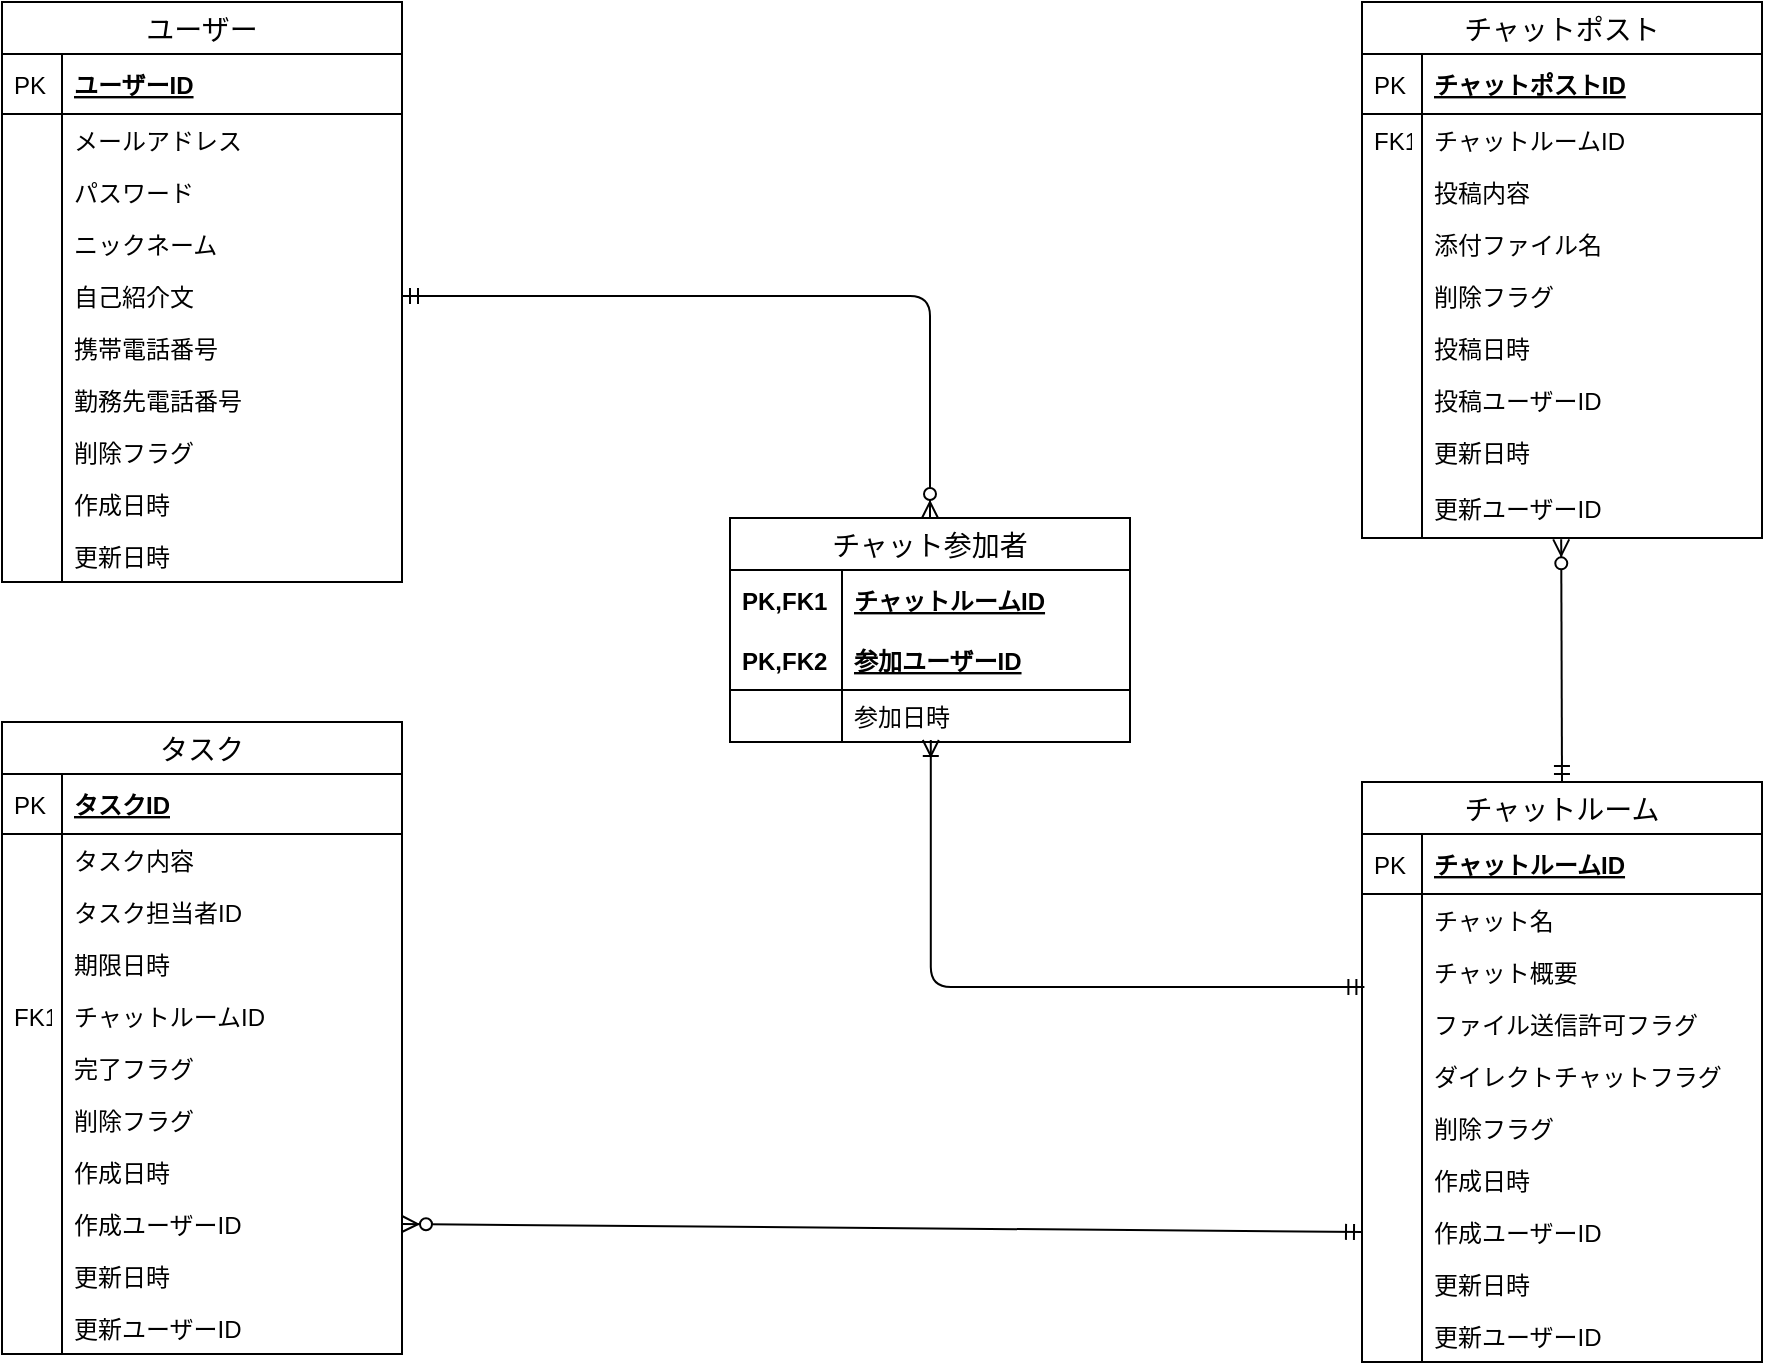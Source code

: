 <mxfile version="13.1.3">
    <diagram id="6hGFLwfOUW9BJ-s0fimq" name="Page-1">
        <mxGraphModel dx="1619" dy="903" grid="1" gridSize="10" guides="1" tooltips="1" connect="1" arrows="1" fold="1" page="1" pageScale="1" pageWidth="1169" pageHeight="827" math="0" shadow="0">
            <root>
                <mxCell id="0"/>
                <mxCell id="1" parent="0"/>
                <mxCell id="18" value="" style="edgeStyle=orthogonalEdgeStyle;fontSize=12;html=1;endArrow=ERzeroToMany;startArrow=ERmandOne;exitX=1;exitY=0.5;exitDx=0;exitDy=0;entryX=0.5;entryY=0;entryDx=0;entryDy=0;" edge="1" parent="1" source="fFeSc8yLZqjDh52FjGIH-8" target="48">
                    <mxGeometry width="100" height="100" relative="1" as="geometry">
                        <mxPoint x="478" y="240" as="sourcePoint"/>
                        <mxPoint x="584" y="362" as="targetPoint"/>
                    </mxGeometry>
                </mxCell>
                <mxCell id="20" value="" style="edgeStyle=orthogonalEdgeStyle;fontSize=12;html=1;endArrow=ERoneToMany;startArrow=ERmandOne;exitX=0.006;exitY=0.789;exitDx=0;exitDy=0;exitPerimeter=0;entryX=0.502;entryY=0.962;entryDx=0;entryDy=0;entryPerimeter=0;" edge="1" parent="1" source="fFeSc8yLZqjDh52FjGIH-55" target="53">
                    <mxGeometry width="100" height="100" relative="1" as="geometry">
                        <mxPoint x="654" y="490" as="sourcePoint"/>
                        <mxPoint x="587" y="468" as="targetPoint"/>
                    </mxGeometry>
                </mxCell>
                <mxCell id="21" value="" style="fontSize=12;html=1;endArrow=ERzeroToMany;startArrow=ERmandOne;exitX=0.5;exitY=0;exitDx=0;exitDy=0;entryX=0.498;entryY=1.024;entryDx=0;entryDy=0;entryPerimeter=0;" edge="1" parent="1" source="fFeSc8yLZqjDh52FjGIH-50" target="55">
                    <mxGeometry width="100" height="100" relative="1" as="geometry">
                        <mxPoint x="654" y="490" as="sourcePoint"/>
                        <mxPoint x="824" y="370" as="targetPoint"/>
                    </mxGeometry>
                </mxCell>
                <mxCell id="22" value="" style="fontSize=12;html=1;endArrow=ERzeroToMany;startArrow=ERmandOne;exitX=0;exitY=0.5;exitDx=0;exitDy=0;entryX=1;entryY=0.5;entryDx=0;entryDy=0;" edge="1" parent="1" source="fFeSc8yLZqjDh52FjGIH-101" target="fFeSc8yLZqjDh52FjGIH-91">
                    <mxGeometry width="100" height="100" relative="1" as="geometry">
                        <mxPoint x="654" y="490" as="sourcePoint"/>
                        <mxPoint x="754" y="390" as="targetPoint"/>
                    </mxGeometry>
                </mxCell>
                <mxCell id="48" value="チャット参加者" style="swimlane;fontStyle=0;childLayout=stackLayout;horizontal=1;startSize=26;horizontalStack=0;resizeParent=1;resizeParentMax=0;resizeLast=0;collapsible=1;marginBottom=0;align=center;fontSize=14;" vertex="1" parent="1">
                    <mxGeometry x="484" y="338" width="200" height="112" as="geometry"/>
                </mxCell>
                <mxCell id="49" value="チャットルームID" style="shape=partialRectangle;top=0;left=0;right=0;bottom=0;align=left;verticalAlign=middle;fillColor=none;spacingLeft=60;spacingRight=4;overflow=hidden;rotatable=0;points=[[0,0.5],[1,0.5]];portConstraint=eastwest;dropTarget=0;fontStyle=5;fontSize=12;" vertex="1" parent="48">
                    <mxGeometry y="26" width="200" height="30" as="geometry"/>
                </mxCell>
                <mxCell id="50" value="PK,FK1" style="shape=partialRectangle;fontStyle=1;top=0;left=0;bottom=0;fillColor=none;align=left;verticalAlign=middle;spacingLeft=4;spacingRight=4;overflow=hidden;rotatable=0;points=[];portConstraint=eastwest;part=1;fontSize=12;" vertex="1" connectable="0" parent="49">
                    <mxGeometry width="56" height="30" as="geometry"/>
                </mxCell>
                <mxCell id="51" value="参加ユーザーID" style="shape=partialRectangle;top=0;left=0;right=0;bottom=1;align=left;verticalAlign=middle;fillColor=none;spacingLeft=60;spacingRight=4;overflow=hidden;rotatable=0;points=[[0,0.5],[1,0.5]];portConstraint=eastwest;dropTarget=0;fontStyle=5;fontSize=12;" vertex="1" parent="48">
                    <mxGeometry y="56" width="200" height="30" as="geometry"/>
                </mxCell>
                <mxCell id="52" value="PK,FK2" style="shape=partialRectangle;fontStyle=1;top=0;left=0;bottom=0;fillColor=none;align=left;verticalAlign=middle;spacingLeft=4;spacingRight=4;overflow=hidden;rotatable=0;points=[];portConstraint=eastwest;part=1;fontSize=12;" vertex="1" connectable="0" parent="51">
                    <mxGeometry width="56" height="30" as="geometry"/>
                </mxCell>
                <mxCell id="53" value="参加日時" style="shape=partialRectangle;top=0;left=0;right=0;bottom=0;align=left;verticalAlign=top;fillColor=none;spacingLeft=60;spacingRight=4;overflow=hidden;rotatable=0;points=[[0,0.5],[1,0.5]];portConstraint=eastwest;dropTarget=0;fontSize=12;" vertex="1" parent="48">
                    <mxGeometry y="86" width="200" height="26" as="geometry"/>
                </mxCell>
                <mxCell id="54" value="" style="shape=partialRectangle;top=0;left=0;bottom=0;fillColor=none;align=left;verticalAlign=top;spacingLeft=4;spacingRight=4;overflow=hidden;rotatable=0;points=[];portConstraint=eastwest;part=1;fontSize=12;" vertex="1" connectable="0" parent="53">
                    <mxGeometry width="56" height="26" as="geometry"/>
                </mxCell>
                <mxCell id="fFeSc8yLZqjDh52FjGIH-1" value="ユーザー" style="swimlane;fontStyle=0;childLayout=stackLayout;horizontal=1;startSize=26;horizontalStack=0;resizeParent=1;resizeParentMax=0;resizeLast=0;collapsible=1;marginBottom=0;align=center;fontSize=14;" parent="1" vertex="1">
                    <mxGeometry x="120" y="80" width="200" height="290" as="geometry">
                        <mxRectangle x="80" y="160" width="70" height="26" as="alternateBounds"/>
                    </mxGeometry>
                </mxCell>
                <mxCell id="fFeSc8yLZqjDh52FjGIH-2" value="ユーザーID" style="shape=partialRectangle;top=0;left=0;right=0;bottom=1;align=left;verticalAlign=middle;fillColor=none;spacingLeft=34;spacingRight=4;overflow=hidden;rotatable=0;points=[[0,0.5],[1,0.5]];portConstraint=eastwest;dropTarget=0;fontStyle=5;fontSize=12;" parent="fFeSc8yLZqjDh52FjGIH-1" vertex="1">
                    <mxGeometry y="26" width="200" height="30" as="geometry"/>
                </mxCell>
                <mxCell id="fFeSc8yLZqjDh52FjGIH-3" value="PK" style="shape=partialRectangle;top=0;left=0;bottom=0;fillColor=none;align=left;verticalAlign=middle;spacingLeft=4;spacingRight=4;overflow=hidden;rotatable=0;points=[];portConstraint=eastwest;part=1;fontSize=12;" parent="fFeSc8yLZqjDh52FjGIH-2" vertex="1" connectable="0">
                    <mxGeometry width="30" height="30" as="geometry"/>
                </mxCell>
                <mxCell id="fFeSc8yLZqjDh52FjGIH-4" value="メールアドレス" style="shape=partialRectangle;top=0;left=0;right=0;bottom=0;align=left;verticalAlign=top;fillColor=none;spacingLeft=34;spacingRight=4;overflow=hidden;rotatable=0;points=[[0,0.5],[1,0.5]];portConstraint=eastwest;dropTarget=0;fontSize=12;" parent="fFeSc8yLZqjDh52FjGIH-1" vertex="1">
                    <mxGeometry y="56" width="200" height="26" as="geometry"/>
                </mxCell>
                <mxCell id="fFeSc8yLZqjDh52FjGIH-5" value="" style="shape=partialRectangle;top=0;left=0;bottom=0;fillColor=none;align=left;verticalAlign=top;spacingLeft=4;spacingRight=4;overflow=hidden;rotatable=0;points=[];portConstraint=eastwest;part=1;fontSize=12;" parent="fFeSc8yLZqjDh52FjGIH-4" vertex="1" connectable="0">
                    <mxGeometry width="30" height="26" as="geometry"/>
                </mxCell>
                <mxCell id="fFeSc8yLZqjDh52FjGIH-20" value="パスワード" style="shape=partialRectangle;top=0;left=0;right=0;bottom=0;align=left;verticalAlign=top;fillColor=none;spacingLeft=34;spacingRight=4;overflow=hidden;rotatable=0;points=[[0,0.5],[1,0.5]];portConstraint=eastwest;dropTarget=0;fontSize=12;" parent="fFeSc8yLZqjDh52FjGIH-1" vertex="1">
                    <mxGeometry y="82" width="200" height="26" as="geometry"/>
                </mxCell>
                <mxCell id="fFeSc8yLZqjDh52FjGIH-21" value="" style="shape=partialRectangle;top=0;left=0;bottom=0;fillColor=none;align=left;verticalAlign=top;spacingLeft=4;spacingRight=4;overflow=hidden;rotatable=0;points=[];portConstraint=eastwest;part=1;fontSize=12;" parent="fFeSc8yLZqjDh52FjGIH-20" vertex="1" connectable="0">
                    <mxGeometry width="30" height="26" as="geometry"/>
                </mxCell>
                <mxCell id="fFeSc8yLZqjDh52FjGIH-6" value="ニックネーム" style="shape=partialRectangle;top=0;left=0;right=0;bottom=0;align=left;verticalAlign=top;fillColor=none;spacingLeft=34;spacingRight=4;overflow=hidden;rotatable=0;points=[[0,0.5],[1,0.5]];portConstraint=eastwest;dropTarget=0;fontSize=12;labelBackgroundColor=none;" parent="fFeSc8yLZqjDh52FjGIH-1" vertex="1">
                    <mxGeometry y="108" width="200" height="26" as="geometry"/>
                </mxCell>
                <mxCell id="fFeSc8yLZqjDh52FjGIH-7" value="" style="shape=partialRectangle;top=0;left=0;bottom=0;fillColor=none;align=left;verticalAlign=top;spacingLeft=4;spacingRight=4;overflow=hidden;rotatable=0;points=[];portConstraint=eastwest;part=1;fontSize=12;" parent="fFeSc8yLZqjDh52FjGIH-6" vertex="1" connectable="0">
                    <mxGeometry width="30" height="26" as="geometry"/>
                </mxCell>
                <mxCell id="fFeSc8yLZqjDh52FjGIH-8" value="自己紹介文" style="shape=partialRectangle;top=0;left=0;right=0;bottom=0;align=left;verticalAlign=top;fillColor=none;spacingLeft=34;spacingRight=4;overflow=hidden;rotatable=0;points=[[0,0.5],[1,0.5]];portConstraint=eastwest;dropTarget=0;fontSize=12;" parent="fFeSc8yLZqjDh52FjGIH-1" vertex="1">
                    <mxGeometry y="134" width="200" height="26" as="geometry"/>
                </mxCell>
                <mxCell id="fFeSc8yLZqjDh52FjGIH-9" value="" style="shape=partialRectangle;top=0;left=0;bottom=0;fillColor=none;align=left;verticalAlign=top;spacingLeft=4;spacingRight=4;overflow=hidden;rotatable=0;points=[];portConstraint=eastwest;part=1;fontSize=12;" parent="fFeSc8yLZqjDh52FjGIH-8" vertex="1" connectable="0">
                    <mxGeometry width="30" height="26" as="geometry"/>
                </mxCell>
                <mxCell id="fFeSc8yLZqjDh52FjGIH-14" value="携帯電話番号" style="shape=partialRectangle;top=0;left=0;right=0;bottom=0;align=left;verticalAlign=top;fillColor=none;spacingLeft=34;spacingRight=4;overflow=hidden;rotatable=0;points=[[0,0.5],[1,0.5]];portConstraint=eastwest;dropTarget=0;fontSize=12;" parent="fFeSc8yLZqjDh52FjGIH-1" vertex="1">
                    <mxGeometry y="160" width="200" height="26" as="geometry"/>
                </mxCell>
                <mxCell id="fFeSc8yLZqjDh52FjGIH-15" value="" style="shape=partialRectangle;top=0;left=0;bottom=0;fillColor=none;align=left;verticalAlign=top;spacingLeft=4;spacingRight=4;overflow=hidden;rotatable=0;points=[];portConstraint=eastwest;part=1;fontSize=12;" parent="fFeSc8yLZqjDh52FjGIH-14" vertex="1" connectable="0">
                    <mxGeometry width="30" height="26" as="geometry"/>
                </mxCell>
                <mxCell id="fFeSc8yLZqjDh52FjGIH-16" value="勤務先電話番号" style="shape=partialRectangle;top=0;left=0;right=0;bottom=0;align=left;verticalAlign=top;fillColor=none;spacingLeft=34;spacingRight=4;overflow=hidden;rotatable=0;points=[[0,0.5],[1,0.5]];portConstraint=eastwest;dropTarget=0;fontSize=12;" parent="fFeSc8yLZqjDh52FjGIH-1" vertex="1">
                    <mxGeometry y="186" width="200" height="26" as="geometry"/>
                </mxCell>
                <mxCell id="fFeSc8yLZqjDh52FjGIH-17" value="" style="shape=partialRectangle;top=0;left=0;bottom=0;fillColor=none;align=left;verticalAlign=top;spacingLeft=4;spacingRight=4;overflow=hidden;rotatable=0;points=[];portConstraint=eastwest;part=1;fontSize=12;" parent="fFeSc8yLZqjDh52FjGIH-16" vertex="1" connectable="0">
                    <mxGeometry width="30" height="26" as="geometry"/>
                </mxCell>
                <mxCell id="fFeSc8yLZqjDh52FjGIH-18" value="削除フラグ" style="shape=partialRectangle;top=0;left=0;right=0;bottom=0;align=left;verticalAlign=top;fillColor=none;spacingLeft=34;spacingRight=4;overflow=hidden;rotatable=0;points=[[0,0.5],[1,0.5]];portConstraint=eastwest;dropTarget=0;fontSize=12;" parent="fFeSc8yLZqjDh52FjGIH-1" vertex="1">
                    <mxGeometry y="212" width="200" height="26" as="geometry"/>
                </mxCell>
                <mxCell id="fFeSc8yLZqjDh52FjGIH-19" value="" style="shape=partialRectangle;top=0;left=0;bottom=0;fillColor=none;align=left;verticalAlign=top;spacingLeft=4;spacingRight=4;overflow=hidden;rotatable=0;points=[];portConstraint=eastwest;part=1;fontSize=12;" parent="fFeSc8yLZqjDh52FjGIH-18" vertex="1" connectable="0">
                    <mxGeometry width="30" height="26" as="geometry"/>
                </mxCell>
                <mxCell id="fFeSc8yLZqjDh52FjGIH-67" value="作成日時" style="shape=partialRectangle;top=0;left=0;right=0;bottom=0;align=left;verticalAlign=top;fillColor=none;spacingLeft=34;spacingRight=4;overflow=hidden;rotatable=0;points=[[0,0.5],[1,0.5]];portConstraint=eastwest;dropTarget=0;fontSize=12;" parent="fFeSc8yLZqjDh52FjGIH-1" vertex="1">
                    <mxGeometry y="238" width="200" height="26" as="geometry"/>
                </mxCell>
                <mxCell id="fFeSc8yLZqjDh52FjGIH-68" value="" style="shape=partialRectangle;top=0;left=0;bottom=0;fillColor=none;align=left;verticalAlign=top;spacingLeft=4;spacingRight=4;overflow=hidden;rotatable=0;points=[];portConstraint=eastwest;part=1;fontSize=12;" parent="fFeSc8yLZqjDh52FjGIH-67" vertex="1" connectable="0">
                    <mxGeometry width="30" height="26" as="geometry"/>
                </mxCell>
                <mxCell id="fFeSc8yLZqjDh52FjGIH-69" value="更新日時" style="shape=partialRectangle;top=0;left=0;right=0;bottom=0;align=left;verticalAlign=top;fillColor=none;spacingLeft=34;spacingRight=4;overflow=hidden;rotatable=0;points=[[0,0.5],[1,0.5]];portConstraint=eastwest;dropTarget=0;fontSize=12;" parent="fFeSc8yLZqjDh52FjGIH-1" vertex="1">
                    <mxGeometry y="264" width="200" height="26" as="geometry"/>
                </mxCell>
                <mxCell id="fFeSc8yLZqjDh52FjGIH-70" value="" style="shape=partialRectangle;top=0;left=0;bottom=0;fillColor=none;align=left;verticalAlign=top;spacingLeft=4;spacingRight=4;overflow=hidden;rotatable=0;points=[];portConstraint=eastwest;part=1;fontSize=12;" parent="fFeSc8yLZqjDh52FjGIH-69" vertex="1" connectable="0">
                    <mxGeometry width="30" height="26" as="geometry"/>
                </mxCell>
                <mxCell id="fFeSc8yLZqjDh52FjGIH-72" value="タスク" style="swimlane;fontStyle=0;childLayout=stackLayout;horizontal=1;startSize=26;horizontalStack=0;resizeParent=1;resizeParentMax=0;resizeLast=0;collapsible=1;marginBottom=0;align=center;fontSize=14;labelBackgroundColor=none;fillColor=none;" parent="1" vertex="1">
                    <mxGeometry x="120" y="440" width="200" height="316" as="geometry"/>
                </mxCell>
                <mxCell id="fFeSc8yLZqjDh52FjGIH-73" value="タスクID" style="shape=partialRectangle;top=0;left=0;right=0;bottom=1;align=left;verticalAlign=middle;fillColor=none;spacingLeft=34;spacingRight=4;overflow=hidden;rotatable=0;points=[[0,0.5],[1,0.5]];portConstraint=eastwest;dropTarget=0;fontStyle=5;fontSize=12;" parent="fFeSc8yLZqjDh52FjGIH-72" vertex="1">
                    <mxGeometry y="26" width="200" height="30" as="geometry"/>
                </mxCell>
                <mxCell id="fFeSc8yLZqjDh52FjGIH-74" value="PK" style="shape=partialRectangle;top=0;left=0;bottom=0;fillColor=none;align=left;verticalAlign=middle;spacingLeft=4;spacingRight=4;overflow=hidden;rotatable=0;points=[];portConstraint=eastwest;part=1;fontSize=12;" parent="fFeSc8yLZqjDh52FjGIH-73" vertex="1" connectable="0">
                    <mxGeometry width="30" height="30" as="geometry"/>
                </mxCell>
                <mxCell id="fFeSc8yLZqjDh52FjGIH-75" value="タスク内容" style="shape=partialRectangle;top=0;left=0;right=0;bottom=0;align=left;verticalAlign=top;fillColor=none;spacingLeft=34;spacingRight=4;overflow=hidden;rotatable=0;points=[[0,0.5],[1,0.5]];portConstraint=eastwest;dropTarget=0;fontSize=12;" parent="fFeSc8yLZqjDh52FjGIH-72" vertex="1">
                    <mxGeometry y="56" width="200" height="26" as="geometry"/>
                </mxCell>
                <mxCell id="fFeSc8yLZqjDh52FjGIH-76" value="" style="shape=partialRectangle;top=0;left=0;bottom=0;fillColor=none;align=left;verticalAlign=top;spacingLeft=4;spacingRight=4;overflow=hidden;rotatable=0;points=[];portConstraint=eastwest;part=1;fontSize=12;" parent="fFeSc8yLZqjDh52FjGIH-75" vertex="1" connectable="0">
                    <mxGeometry width="30" height="26" as="geometry"/>
                </mxCell>
                <mxCell id="fFeSc8yLZqjDh52FjGIH-77" value="タスク担当者ID" style="shape=partialRectangle;top=0;left=0;right=0;bottom=0;align=left;verticalAlign=top;fillColor=none;spacingLeft=34;spacingRight=4;overflow=hidden;rotatable=0;points=[[0,0.5],[1,0.5]];portConstraint=eastwest;dropTarget=0;fontSize=12;" parent="fFeSc8yLZqjDh52FjGIH-72" vertex="1">
                    <mxGeometry y="82" width="200" height="26" as="geometry"/>
                </mxCell>
                <mxCell id="fFeSc8yLZqjDh52FjGIH-78" value="" style="shape=partialRectangle;top=0;left=0;bottom=0;fillColor=none;align=left;verticalAlign=top;spacingLeft=4;spacingRight=4;overflow=hidden;rotatable=0;points=[];portConstraint=eastwest;part=1;fontSize=12;" parent="fFeSc8yLZqjDh52FjGIH-77" vertex="1" connectable="0">
                    <mxGeometry width="30" height="26" as="geometry"/>
                </mxCell>
                <mxCell id="fFeSc8yLZqjDh52FjGIH-79" value="期限日時" style="shape=partialRectangle;top=0;left=0;right=0;bottom=0;align=left;verticalAlign=top;fillColor=none;spacingLeft=34;spacingRight=4;overflow=hidden;rotatable=0;points=[[0,0.5],[1,0.5]];portConstraint=eastwest;dropTarget=0;fontSize=12;" parent="fFeSc8yLZqjDh52FjGIH-72" vertex="1">
                    <mxGeometry y="108" width="200" height="26" as="geometry"/>
                </mxCell>
                <mxCell id="fFeSc8yLZqjDh52FjGIH-80" value="" style="shape=partialRectangle;top=0;left=0;bottom=0;fillColor=none;align=left;verticalAlign=top;spacingLeft=4;spacingRight=4;overflow=hidden;rotatable=0;points=[];portConstraint=eastwest;part=1;fontSize=12;" parent="fFeSc8yLZqjDh52FjGIH-79" vertex="1" connectable="0">
                    <mxGeometry width="30" height="26" as="geometry"/>
                </mxCell>
                <mxCell id="fFeSc8yLZqjDh52FjGIH-83" value="チャットルームID" style="shape=partialRectangle;top=0;left=0;right=0;bottom=0;align=left;verticalAlign=top;fillColor=none;spacingLeft=34;spacingRight=4;overflow=hidden;rotatable=0;points=[[0,0.5],[1,0.5]];portConstraint=eastwest;dropTarget=0;fontSize=12;" parent="fFeSc8yLZqjDh52FjGIH-72" vertex="1">
                    <mxGeometry y="134" width="200" height="26" as="geometry"/>
                </mxCell>
                <mxCell id="fFeSc8yLZqjDh52FjGIH-84" value="FK1" style="shape=partialRectangle;top=0;left=0;bottom=0;fillColor=none;align=left;verticalAlign=top;spacingLeft=4;spacingRight=4;overflow=hidden;rotatable=0;points=[];portConstraint=eastwest;part=1;fontSize=12;" parent="fFeSc8yLZqjDh52FjGIH-83" vertex="1" connectable="0">
                    <mxGeometry width="30" height="26" as="geometry"/>
                </mxCell>
                <mxCell id="fFeSc8yLZqjDh52FjGIH-85" value="完了フラグ" style="shape=partialRectangle;top=0;left=0;right=0;bottom=0;align=left;verticalAlign=top;fillColor=none;spacingLeft=34;spacingRight=4;overflow=hidden;rotatable=0;points=[[0,0.5],[1,0.5]];portConstraint=eastwest;dropTarget=0;fontSize=12;" parent="fFeSc8yLZqjDh52FjGIH-72" vertex="1">
                    <mxGeometry y="160" width="200" height="26" as="geometry"/>
                </mxCell>
                <mxCell id="fFeSc8yLZqjDh52FjGIH-86" value="" style="shape=partialRectangle;top=0;left=0;bottom=0;fillColor=none;align=left;verticalAlign=top;spacingLeft=4;spacingRight=4;overflow=hidden;rotatable=0;points=[];portConstraint=eastwest;part=1;fontSize=12;" parent="fFeSc8yLZqjDh52FjGIH-85" vertex="1" connectable="0">
                    <mxGeometry width="30" height="26" as="geometry"/>
                </mxCell>
                <mxCell id="fFeSc8yLZqjDh52FjGIH-87" value="削除フラグ" style="shape=partialRectangle;top=0;left=0;right=0;bottom=0;align=left;verticalAlign=top;fillColor=none;spacingLeft=34;spacingRight=4;overflow=hidden;rotatable=0;points=[[0,0.5],[1,0.5]];portConstraint=eastwest;dropTarget=0;fontSize=12;" parent="fFeSc8yLZqjDh52FjGIH-72" vertex="1">
                    <mxGeometry y="186" width="200" height="26" as="geometry"/>
                </mxCell>
                <mxCell id="fFeSc8yLZqjDh52FjGIH-88" value="" style="shape=partialRectangle;top=0;left=0;bottom=0;fillColor=none;align=left;verticalAlign=top;spacingLeft=4;spacingRight=4;overflow=hidden;rotatable=0;points=[];portConstraint=eastwest;part=1;fontSize=12;" parent="fFeSc8yLZqjDh52FjGIH-87" vertex="1" connectable="0">
                    <mxGeometry width="30" height="26" as="geometry"/>
                </mxCell>
                <mxCell id="fFeSc8yLZqjDh52FjGIH-89" value="作成日時" style="shape=partialRectangle;top=0;left=0;right=0;bottom=0;align=left;verticalAlign=top;fillColor=none;spacingLeft=34;spacingRight=4;overflow=hidden;rotatable=0;points=[[0,0.5],[1,0.5]];portConstraint=eastwest;dropTarget=0;fontSize=12;" parent="fFeSc8yLZqjDh52FjGIH-72" vertex="1">
                    <mxGeometry y="212" width="200" height="26" as="geometry"/>
                </mxCell>
                <mxCell id="fFeSc8yLZqjDh52FjGIH-90" value="" style="shape=partialRectangle;top=0;left=0;bottom=0;fillColor=none;align=left;verticalAlign=top;spacingLeft=4;spacingRight=4;overflow=hidden;rotatable=0;points=[];portConstraint=eastwest;part=1;fontSize=12;" parent="fFeSc8yLZqjDh52FjGIH-89" vertex="1" connectable="0">
                    <mxGeometry width="30" height="26" as="geometry"/>
                </mxCell>
                <mxCell id="fFeSc8yLZqjDh52FjGIH-91" value="作成ユーザーID" style="shape=partialRectangle;top=0;left=0;right=0;bottom=0;align=left;verticalAlign=top;fillColor=none;spacingLeft=34;spacingRight=4;overflow=hidden;rotatable=0;points=[[0,0.5],[1,0.5]];portConstraint=eastwest;dropTarget=0;fontSize=12;" parent="fFeSc8yLZqjDh52FjGIH-72" vertex="1">
                    <mxGeometry y="238" width="200" height="26" as="geometry"/>
                </mxCell>
                <mxCell id="fFeSc8yLZqjDh52FjGIH-92" value="" style="shape=partialRectangle;top=0;left=0;bottom=0;fillColor=none;align=left;verticalAlign=top;spacingLeft=4;spacingRight=4;overflow=hidden;rotatable=0;points=[];portConstraint=eastwest;part=1;fontSize=12;" parent="fFeSc8yLZqjDh52FjGIH-91" vertex="1" connectable="0">
                    <mxGeometry width="30" height="26" as="geometry"/>
                </mxCell>
                <mxCell id="fFeSc8yLZqjDh52FjGIH-93" value="更新日時" style="shape=partialRectangle;top=0;left=0;right=0;bottom=0;align=left;verticalAlign=top;fillColor=none;spacingLeft=34;spacingRight=4;overflow=hidden;rotatable=0;points=[[0,0.5],[1,0.5]];portConstraint=eastwest;dropTarget=0;fontSize=12;" parent="fFeSc8yLZqjDh52FjGIH-72" vertex="1">
                    <mxGeometry y="264" width="200" height="26" as="geometry"/>
                </mxCell>
                <mxCell id="fFeSc8yLZqjDh52FjGIH-94" value="" style="shape=partialRectangle;top=0;left=0;bottom=0;fillColor=none;align=left;verticalAlign=top;spacingLeft=4;spacingRight=4;overflow=hidden;rotatable=0;points=[];portConstraint=eastwest;part=1;fontSize=12;" parent="fFeSc8yLZqjDh52FjGIH-93" vertex="1" connectable="0">
                    <mxGeometry width="30" height="26" as="geometry"/>
                </mxCell>
                <mxCell id="fFeSc8yLZqjDh52FjGIH-95" value="更新ユーザーID" style="shape=partialRectangle;top=0;left=0;right=0;bottom=0;align=left;verticalAlign=top;fillColor=none;spacingLeft=34;spacingRight=4;overflow=hidden;rotatable=0;points=[[0,0.5],[1,0.5]];portConstraint=eastwest;dropTarget=0;fontSize=12;" parent="fFeSc8yLZqjDh52FjGIH-72" vertex="1">
                    <mxGeometry y="290" width="200" height="26" as="geometry"/>
                </mxCell>
                <mxCell id="fFeSc8yLZqjDh52FjGIH-96" value="" style="shape=partialRectangle;top=0;left=0;bottom=0;fillColor=none;align=left;verticalAlign=top;spacingLeft=4;spacingRight=4;overflow=hidden;rotatable=0;points=[];portConstraint=eastwest;part=1;fontSize=12;" parent="fFeSc8yLZqjDh52FjGIH-95" vertex="1" connectable="0">
                    <mxGeometry width="30" height="26" as="geometry"/>
                </mxCell>
                <mxCell id="fFeSc8yLZqjDh52FjGIH-26" value="チャットポスト" style="swimlane;fontStyle=0;childLayout=stackLayout;horizontal=1;startSize=26;horizontalStack=0;resizeParent=1;resizeParentMax=0;resizeLast=0;collapsible=1;marginBottom=0;align=center;fontSize=14;labelBackgroundColor=none;fillColor=none;" parent="1" vertex="1">
                    <mxGeometry x="800" y="80" width="200" height="268" as="geometry"/>
                </mxCell>
                <mxCell id="fFeSc8yLZqjDh52FjGIH-27" value="チャットポストID" style="shape=partialRectangle;top=0;left=0;right=0;bottom=1;align=left;verticalAlign=middle;fillColor=none;spacingLeft=34;spacingRight=4;overflow=hidden;rotatable=0;points=[[0,0.5],[1,0.5]];portConstraint=eastwest;dropTarget=0;fontStyle=5;fontSize=12;" parent="fFeSc8yLZqjDh52FjGIH-26" vertex="1">
                    <mxGeometry y="26" width="200" height="30" as="geometry"/>
                </mxCell>
                <mxCell id="fFeSc8yLZqjDh52FjGIH-28" value="PK" style="shape=partialRectangle;top=0;left=0;bottom=0;fillColor=none;align=left;verticalAlign=middle;spacingLeft=4;spacingRight=4;overflow=hidden;rotatable=0;points=[];portConstraint=eastwest;part=1;fontSize=12;" parent="fFeSc8yLZqjDh52FjGIH-27" vertex="1" connectable="0">
                    <mxGeometry width="30" height="30" as="geometry"/>
                </mxCell>
                <mxCell id="fFeSc8yLZqjDh52FjGIH-29" value="チャットルームID" style="shape=partialRectangle;top=0;left=0;right=0;bottom=0;align=left;verticalAlign=top;fillColor=none;spacingLeft=34;spacingRight=4;overflow=hidden;rotatable=0;points=[[0,0.5],[1,0.5]];portConstraint=eastwest;dropTarget=0;fontSize=12;" parent="fFeSc8yLZqjDh52FjGIH-26" vertex="1">
                    <mxGeometry y="56" width="200" height="26" as="geometry"/>
                </mxCell>
                <mxCell id="fFeSc8yLZqjDh52FjGIH-30" value="FK1" style="shape=partialRectangle;top=0;left=0;bottom=0;fillColor=none;align=left;verticalAlign=top;spacingLeft=4;spacingRight=4;overflow=hidden;rotatable=0;points=[];portConstraint=eastwest;part=1;fontSize=12;" parent="fFeSc8yLZqjDh52FjGIH-29" vertex="1" connectable="0">
                    <mxGeometry width="30" height="26" as="geometry"/>
                </mxCell>
                <mxCell id="fFeSc8yLZqjDh52FjGIH-31" value="投稿内容" style="shape=partialRectangle;top=0;left=0;right=0;bottom=0;align=left;verticalAlign=top;fillColor=none;spacingLeft=34;spacingRight=4;overflow=hidden;rotatable=0;points=[[0,0.5],[1,0.5]];portConstraint=eastwest;dropTarget=0;fontSize=12;" parent="fFeSc8yLZqjDh52FjGIH-26" vertex="1">
                    <mxGeometry y="82" width="200" height="26" as="geometry"/>
                </mxCell>
                <mxCell id="fFeSc8yLZqjDh52FjGIH-32" value="" style="shape=partialRectangle;top=0;left=0;bottom=0;fillColor=none;align=left;verticalAlign=top;spacingLeft=4;spacingRight=4;overflow=hidden;rotatable=0;points=[];portConstraint=eastwest;part=1;fontSize=12;" parent="fFeSc8yLZqjDh52FjGIH-31" vertex="1" connectable="0">
                    <mxGeometry width="30" height="26" as="geometry"/>
                </mxCell>
                <mxCell id="fFeSc8yLZqjDh52FjGIH-111" value="添付ファイル名" style="shape=partialRectangle;top=0;left=0;right=0;bottom=0;align=left;verticalAlign=top;fillColor=none;spacingLeft=34;spacingRight=4;overflow=hidden;rotatable=0;points=[[0,0.5],[1,0.5]];portConstraint=eastwest;dropTarget=0;fontSize=12;" parent="fFeSc8yLZqjDh52FjGIH-26" vertex="1">
                    <mxGeometry y="108" width="200" height="26" as="geometry"/>
                </mxCell>
                <mxCell id="fFeSc8yLZqjDh52FjGIH-112" value="" style="shape=partialRectangle;top=0;left=0;bottom=0;fillColor=none;align=left;verticalAlign=top;spacingLeft=4;spacingRight=4;overflow=hidden;rotatable=0;points=[];portConstraint=eastwest;part=1;fontSize=12;" parent="fFeSc8yLZqjDh52FjGIH-111" vertex="1" connectable="0">
                    <mxGeometry width="30" height="26" as="geometry"/>
                </mxCell>
                <mxCell id="fFeSc8yLZqjDh52FjGIH-109" value="削除フラグ" style="shape=partialRectangle;top=0;left=0;right=0;bottom=0;align=left;verticalAlign=top;fillColor=none;spacingLeft=34;spacingRight=4;overflow=hidden;rotatable=0;points=[[0,0.5],[1,0.5]];portConstraint=eastwest;dropTarget=0;fontSize=12;" parent="fFeSc8yLZqjDh52FjGIH-26" vertex="1">
                    <mxGeometry y="134" width="200" height="26" as="geometry"/>
                </mxCell>
                <mxCell id="fFeSc8yLZqjDh52FjGIH-110" value="" style="shape=partialRectangle;top=0;left=0;bottom=0;fillColor=none;align=left;verticalAlign=top;spacingLeft=4;spacingRight=4;overflow=hidden;rotatable=0;points=[];portConstraint=eastwest;part=1;fontSize=12;" parent="fFeSc8yLZqjDh52FjGIH-109" vertex="1" connectable="0">
                    <mxGeometry width="30" height="26" as="geometry"/>
                </mxCell>
                <mxCell id="fFeSc8yLZqjDh52FjGIH-107" value="投稿日時" style="shape=partialRectangle;top=0;left=0;right=0;bottom=0;align=left;verticalAlign=top;fillColor=none;spacingLeft=34;spacingRight=4;overflow=hidden;rotatable=0;points=[[0,0.5],[1,0.5]];portConstraint=eastwest;dropTarget=0;fontSize=12;" parent="fFeSc8yLZqjDh52FjGIH-26" vertex="1">
                    <mxGeometry y="160" width="200" height="26" as="geometry"/>
                </mxCell>
                <mxCell id="fFeSc8yLZqjDh52FjGIH-108" value="" style="shape=partialRectangle;top=0;left=0;bottom=0;fillColor=none;align=left;verticalAlign=top;spacingLeft=4;spacingRight=4;overflow=hidden;rotatable=0;points=[];portConstraint=eastwest;part=1;fontSize=12;" parent="fFeSc8yLZqjDh52FjGIH-107" vertex="1" connectable="0">
                    <mxGeometry width="30" height="26" as="geometry"/>
                </mxCell>
                <mxCell id="fFeSc8yLZqjDh52FjGIH-33" value="投稿ユーザーID" style="shape=partialRectangle;top=0;left=0;right=0;bottom=0;align=left;verticalAlign=top;fillColor=none;spacingLeft=34;spacingRight=4;overflow=hidden;rotatable=0;points=[[0,0.5],[1,0.5]];portConstraint=eastwest;dropTarget=0;fontSize=12;" parent="fFeSc8yLZqjDh52FjGIH-26" vertex="1">
                    <mxGeometry y="186" width="200" height="26" as="geometry"/>
                </mxCell>
                <mxCell id="fFeSc8yLZqjDh52FjGIH-34" value="" style="shape=partialRectangle;top=0;left=0;bottom=0;fillColor=none;align=left;verticalAlign=top;spacingLeft=4;spacingRight=4;overflow=hidden;rotatable=0;points=[];portConstraint=eastwest;part=1;fontSize=12;" parent="fFeSc8yLZqjDh52FjGIH-33" vertex="1" connectable="0">
                    <mxGeometry width="30" height="26" as="geometry"/>
                </mxCell>
                <mxCell id="fFeSc8yLZqjDh52FjGIH-113" value="更新日時" style="shape=partialRectangle;top=0;left=0;right=0;bottom=0;align=left;verticalAlign=top;fillColor=none;spacingLeft=34;spacingRight=4;overflow=hidden;rotatable=0;points=[[0,0.5],[1,0.5]];portConstraint=eastwest;dropTarget=0;fontSize=12;" parent="fFeSc8yLZqjDh52FjGIH-26" vertex="1">
                    <mxGeometry y="212" width="200" height="28" as="geometry"/>
                </mxCell>
                <mxCell id="fFeSc8yLZqjDh52FjGIH-114" value="" style="shape=partialRectangle;top=0;left=0;bottom=0;fillColor=none;align=left;verticalAlign=top;spacingLeft=4;spacingRight=4;overflow=hidden;rotatable=0;points=[];portConstraint=eastwest;part=1;fontSize=12;" parent="fFeSc8yLZqjDh52FjGIH-113" vertex="1" connectable="0">
                    <mxGeometry width="30" height="28" as="geometry"/>
                </mxCell>
                <mxCell id="55" value="更新ユーザーID" style="shape=partialRectangle;top=0;left=0;right=0;bottom=0;align=left;verticalAlign=top;fillColor=none;spacingLeft=34;spacingRight=4;overflow=hidden;rotatable=0;points=[[0,0.5],[1,0.5]];portConstraint=eastwest;dropTarget=0;fontSize=12;" vertex="1" parent="fFeSc8yLZqjDh52FjGIH-26">
                    <mxGeometry y="240" width="200" height="28" as="geometry"/>
                </mxCell>
                <mxCell id="56" value="" style="shape=partialRectangle;top=0;left=0;bottom=0;fillColor=none;align=left;verticalAlign=top;spacingLeft=4;spacingRight=4;overflow=hidden;rotatable=0;points=[];portConstraint=eastwest;part=1;fontSize=12;" vertex="1" connectable="0" parent="55">
                    <mxGeometry width="30" height="28" as="geometry"/>
                </mxCell>
                <mxCell id="fFeSc8yLZqjDh52FjGIH-50" value="チャットルーム" style="swimlane;fontStyle=0;childLayout=stackLayout;horizontal=1;startSize=26;horizontalStack=0;resizeParent=1;resizeParentMax=0;resizeLast=0;collapsible=1;marginBottom=0;align=center;fontSize=14;labelBackgroundColor=none;fillColor=none;" parent="1" vertex="1">
                    <mxGeometry x="800" y="470" width="200" height="290" as="geometry"/>
                </mxCell>
                <mxCell id="fFeSc8yLZqjDh52FjGIH-51" value="チャットルームID" style="shape=partialRectangle;top=0;left=0;right=0;bottom=1;align=left;verticalAlign=middle;fillColor=none;spacingLeft=34;spacingRight=4;overflow=hidden;rotatable=0;points=[[0,0.5],[1,0.5]];portConstraint=eastwest;dropTarget=0;fontStyle=5;fontSize=12;" parent="fFeSc8yLZqjDh52FjGIH-50" vertex="1">
                    <mxGeometry y="26" width="200" height="30" as="geometry"/>
                </mxCell>
                <mxCell id="fFeSc8yLZqjDh52FjGIH-52" value="PK" style="shape=partialRectangle;top=0;left=0;bottom=0;fillColor=none;align=left;verticalAlign=middle;spacingLeft=4;spacingRight=4;overflow=hidden;rotatable=0;points=[];portConstraint=eastwest;part=1;fontSize=12;" parent="fFeSc8yLZqjDh52FjGIH-51" vertex="1" connectable="0">
                    <mxGeometry width="30" height="30" as="geometry"/>
                </mxCell>
                <mxCell id="fFeSc8yLZqjDh52FjGIH-53" value="チャット名" style="shape=partialRectangle;top=0;left=0;right=0;bottom=0;align=left;verticalAlign=top;fillColor=none;spacingLeft=34;spacingRight=4;overflow=hidden;rotatable=0;points=[[0,0.5],[1,0.5]];portConstraint=eastwest;dropTarget=0;fontSize=12;" parent="fFeSc8yLZqjDh52FjGIH-50" vertex="1">
                    <mxGeometry y="56" width="200" height="26" as="geometry"/>
                </mxCell>
                <mxCell id="fFeSc8yLZqjDh52FjGIH-54" value="" style="shape=partialRectangle;top=0;left=0;bottom=0;fillColor=none;align=left;verticalAlign=top;spacingLeft=4;spacingRight=4;overflow=hidden;rotatable=0;points=[];portConstraint=eastwest;part=1;fontSize=12;" parent="fFeSc8yLZqjDh52FjGIH-53" vertex="1" connectable="0">
                    <mxGeometry width="30" height="26" as="geometry"/>
                </mxCell>
                <mxCell id="fFeSc8yLZqjDh52FjGIH-55" value="チャット概要" style="shape=partialRectangle;top=0;left=0;right=0;bottom=0;align=left;verticalAlign=top;fillColor=none;spacingLeft=34;spacingRight=4;overflow=hidden;rotatable=0;points=[[0,0.5],[1,0.5]];portConstraint=eastwest;dropTarget=0;fontSize=12;" parent="fFeSc8yLZqjDh52FjGIH-50" vertex="1">
                    <mxGeometry y="82" width="200" height="26" as="geometry"/>
                </mxCell>
                <mxCell id="fFeSc8yLZqjDh52FjGIH-56" value="" style="shape=partialRectangle;top=0;left=0;bottom=0;fillColor=none;align=left;verticalAlign=top;spacingLeft=4;spacingRight=4;overflow=hidden;rotatable=0;points=[];portConstraint=eastwest;part=1;fontSize=12;" parent="fFeSc8yLZqjDh52FjGIH-55" vertex="1" connectable="0">
                    <mxGeometry width="30" height="26" as="geometry"/>
                </mxCell>
                <mxCell id="fFeSc8yLZqjDh52FjGIH-57" value="ファイル送信許可フラグ" style="shape=partialRectangle;top=0;left=0;right=0;bottom=0;align=left;verticalAlign=top;fillColor=none;spacingLeft=34;spacingRight=4;overflow=hidden;rotatable=0;points=[[0,0.5],[1,0.5]];portConstraint=eastwest;dropTarget=0;fontSize=12;" parent="fFeSc8yLZqjDh52FjGIH-50" vertex="1">
                    <mxGeometry y="108" width="200" height="26" as="geometry"/>
                </mxCell>
                <mxCell id="fFeSc8yLZqjDh52FjGIH-58" value="" style="shape=partialRectangle;top=0;left=0;bottom=0;fillColor=none;align=left;verticalAlign=top;spacingLeft=4;spacingRight=4;overflow=hidden;rotatable=0;points=[];portConstraint=eastwest;part=1;fontSize=12;" parent="fFeSc8yLZqjDh52FjGIH-57" vertex="1" connectable="0">
                    <mxGeometry width="30" height="26" as="geometry"/>
                </mxCell>
                <mxCell id="fFeSc8yLZqjDh52FjGIH-62" value="ダイレクトチャットフラグ" style="shape=partialRectangle;top=0;left=0;right=0;bottom=0;align=left;verticalAlign=top;fillColor=none;spacingLeft=34;spacingRight=4;overflow=hidden;rotatable=0;points=[[0,0.5],[1,0.5]];portConstraint=eastwest;dropTarget=0;fontSize=12;" parent="fFeSc8yLZqjDh52FjGIH-50" vertex="1">
                    <mxGeometry y="134" width="200" height="26" as="geometry"/>
                </mxCell>
                <mxCell id="fFeSc8yLZqjDh52FjGIH-63" value="" style="shape=partialRectangle;top=0;left=0;bottom=0;fillColor=none;align=left;verticalAlign=top;spacingLeft=4;spacingRight=4;overflow=hidden;rotatable=0;points=[];portConstraint=eastwest;part=1;fontSize=12;" parent="fFeSc8yLZqjDh52FjGIH-62" vertex="1" connectable="0">
                    <mxGeometry width="30" height="26" as="geometry"/>
                </mxCell>
                <mxCell id="fFeSc8yLZqjDh52FjGIH-97" value="削除フラグ" style="shape=partialRectangle;top=0;left=0;right=0;bottom=0;align=left;verticalAlign=top;fillColor=none;spacingLeft=34;spacingRight=4;overflow=hidden;rotatable=0;points=[[0,0.5],[1,0.5]];portConstraint=eastwest;dropTarget=0;fontSize=12;" parent="fFeSc8yLZqjDh52FjGIH-50" vertex="1">
                    <mxGeometry y="160" width="200" height="26" as="geometry"/>
                </mxCell>
                <mxCell id="fFeSc8yLZqjDh52FjGIH-98" value="" style="shape=partialRectangle;top=0;left=0;bottom=0;fillColor=none;align=left;verticalAlign=top;spacingLeft=4;spacingRight=4;overflow=hidden;rotatable=0;points=[];portConstraint=eastwest;part=1;fontSize=12;" parent="fFeSc8yLZqjDh52FjGIH-97" vertex="1" connectable="0">
                    <mxGeometry width="30" height="26" as="geometry"/>
                </mxCell>
                <mxCell id="fFeSc8yLZqjDh52FjGIH-99" value="作成日時" style="shape=partialRectangle;top=0;left=0;right=0;bottom=0;align=left;verticalAlign=top;fillColor=none;spacingLeft=34;spacingRight=4;overflow=hidden;rotatable=0;points=[[0,0.5],[1,0.5]];portConstraint=eastwest;dropTarget=0;fontSize=12;" parent="fFeSc8yLZqjDh52FjGIH-50" vertex="1">
                    <mxGeometry y="186" width="200" height="26" as="geometry"/>
                </mxCell>
                <mxCell id="fFeSc8yLZqjDh52FjGIH-100" value="" style="shape=partialRectangle;top=0;left=0;bottom=0;fillColor=none;align=left;verticalAlign=top;spacingLeft=4;spacingRight=4;overflow=hidden;rotatable=0;points=[];portConstraint=eastwest;part=1;fontSize=12;" parent="fFeSc8yLZqjDh52FjGIH-99" vertex="1" connectable="0">
                    <mxGeometry width="30" height="26" as="geometry"/>
                </mxCell>
                <mxCell id="fFeSc8yLZqjDh52FjGIH-101" value="作成ユーザーID" style="shape=partialRectangle;top=0;left=0;right=0;bottom=0;align=left;verticalAlign=top;fillColor=none;spacingLeft=34;spacingRight=4;overflow=hidden;rotatable=0;points=[[0,0.5],[1,0.5]];portConstraint=eastwest;dropTarget=0;fontSize=12;" parent="fFeSc8yLZqjDh52FjGIH-50" vertex="1">
                    <mxGeometry y="212" width="200" height="26" as="geometry"/>
                </mxCell>
                <mxCell id="fFeSc8yLZqjDh52FjGIH-102" value="" style="shape=partialRectangle;top=0;left=0;bottom=0;fillColor=none;align=left;verticalAlign=top;spacingLeft=4;spacingRight=4;overflow=hidden;rotatable=0;points=[];portConstraint=eastwest;part=1;fontSize=12;" parent="fFeSc8yLZqjDh52FjGIH-101" vertex="1" connectable="0">
                    <mxGeometry width="30" height="26" as="geometry"/>
                </mxCell>
                <mxCell id="fFeSc8yLZqjDh52FjGIH-103" value="更新日時" style="shape=partialRectangle;top=0;left=0;right=0;bottom=0;align=left;verticalAlign=top;fillColor=none;spacingLeft=34;spacingRight=4;overflow=hidden;rotatable=0;points=[[0,0.5],[1,0.5]];portConstraint=eastwest;dropTarget=0;fontSize=12;" parent="fFeSc8yLZqjDh52FjGIH-50" vertex="1">
                    <mxGeometry y="238" width="200" height="26" as="geometry"/>
                </mxCell>
                <mxCell id="fFeSc8yLZqjDh52FjGIH-104" value="" style="shape=partialRectangle;top=0;left=0;bottom=0;fillColor=none;align=left;verticalAlign=top;spacingLeft=4;spacingRight=4;overflow=hidden;rotatable=0;points=[];portConstraint=eastwest;part=1;fontSize=12;" parent="fFeSc8yLZqjDh52FjGIH-103" vertex="1" connectable="0">
                    <mxGeometry width="30" height="26" as="geometry"/>
                </mxCell>
                <mxCell id="fFeSc8yLZqjDh52FjGIH-105" value="更新ユーザーID" style="shape=partialRectangle;top=0;left=0;right=0;bottom=0;align=left;verticalAlign=top;fillColor=none;spacingLeft=34;spacingRight=4;overflow=hidden;rotatable=0;points=[[0,0.5],[1,0.5]];portConstraint=eastwest;dropTarget=0;fontSize=12;" parent="fFeSc8yLZqjDh52FjGIH-50" vertex="1">
                    <mxGeometry y="264" width="200" height="26" as="geometry"/>
                </mxCell>
                <mxCell id="fFeSc8yLZqjDh52FjGIH-106" value="" style="shape=partialRectangle;top=0;left=0;bottom=0;fillColor=none;align=left;verticalAlign=top;spacingLeft=4;spacingRight=4;overflow=hidden;rotatable=0;points=[];portConstraint=eastwest;part=1;fontSize=12;" parent="fFeSc8yLZqjDh52FjGIH-105" vertex="1" connectable="0">
                    <mxGeometry width="30" height="26" as="geometry"/>
                </mxCell>
            </root>
        </mxGraphModel>
    </diagram>
</mxfile>